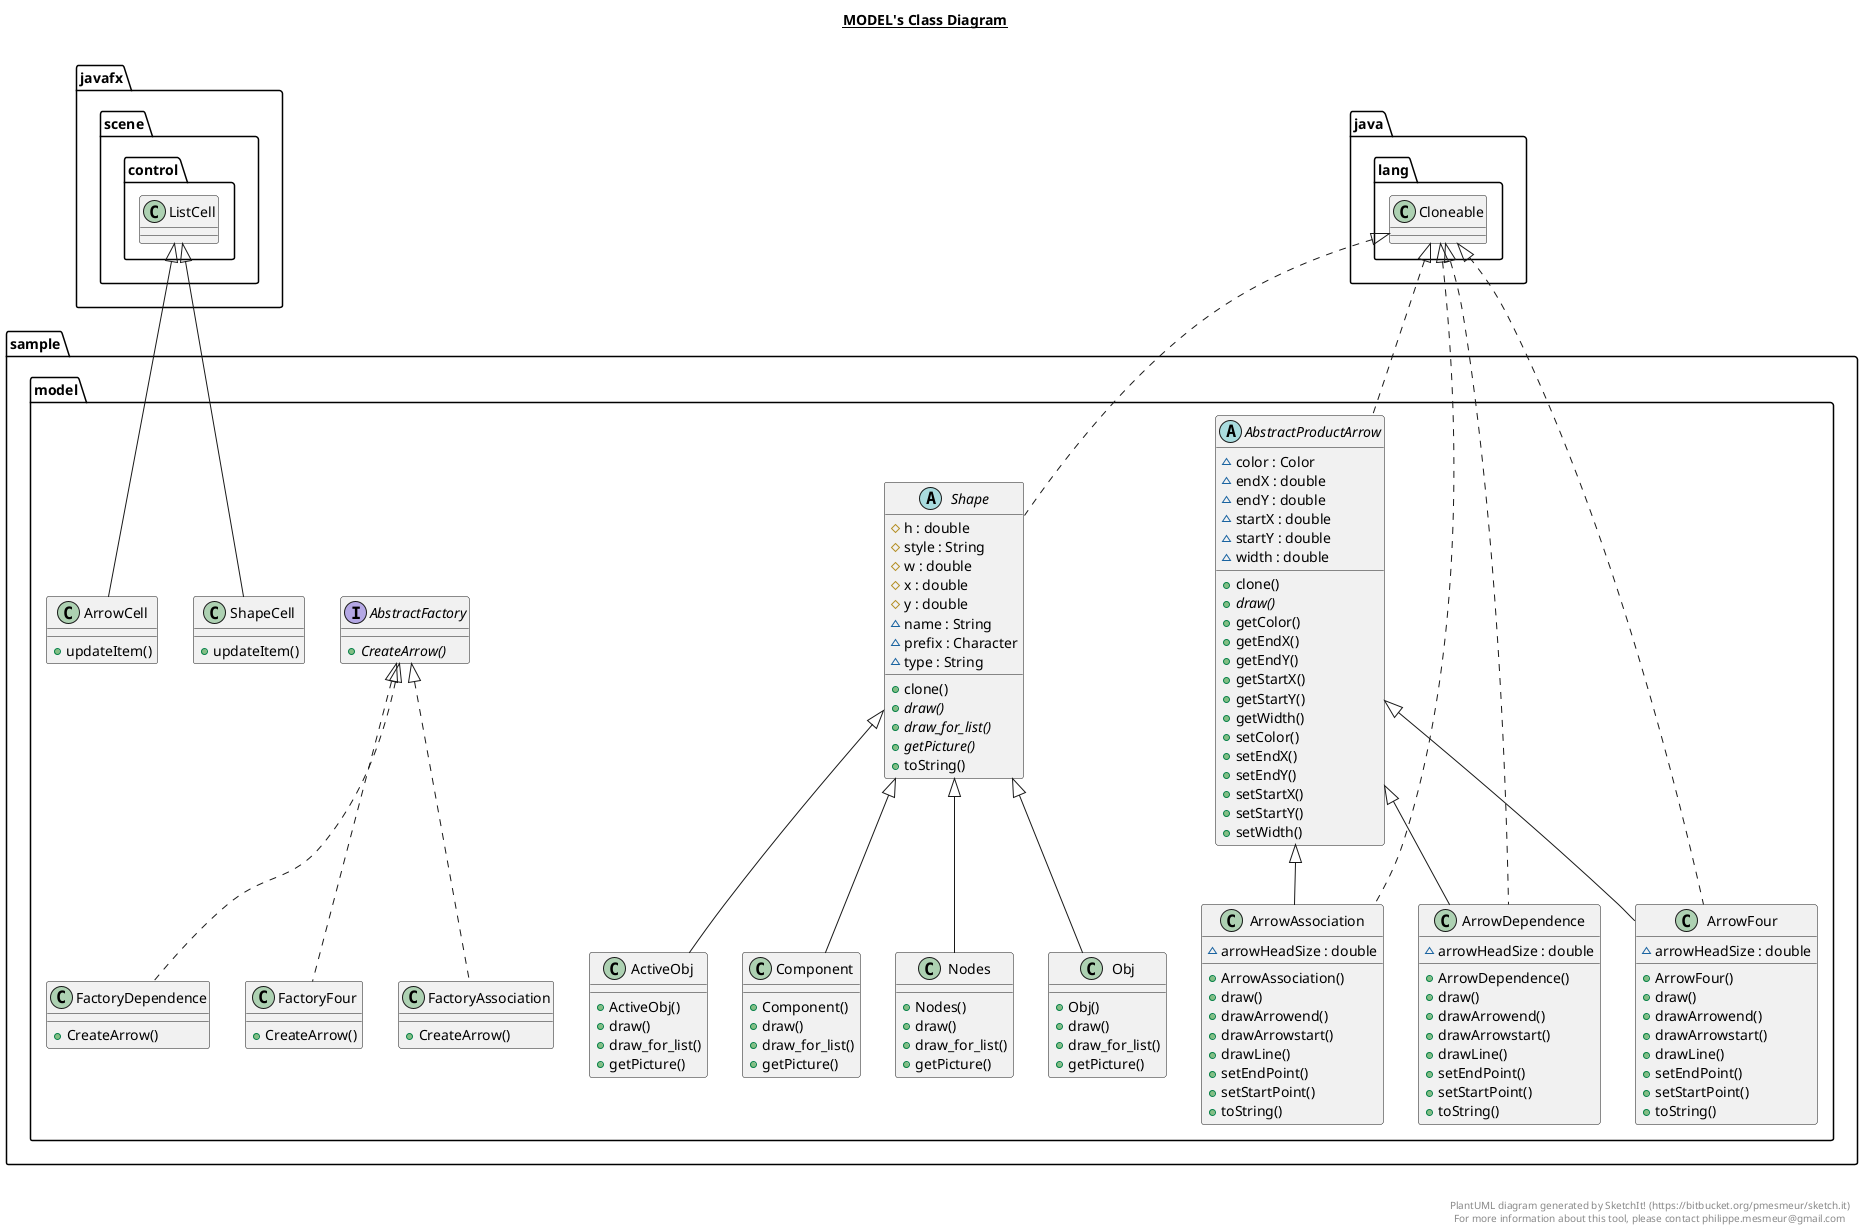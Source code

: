 @startuml

title __MODEL's Class Diagram__\n

  namespace sample {
    namespace model {
      interface sample.model.AbstractFactory {
          {abstract} + CreateArrow()
      }
    }
  }
  

  namespace sample {
    namespace model {
      abstract class sample.model.AbstractProductArrow {
          ~ color : Color
          ~ endX : double
          ~ endY : double
          ~ startX : double
          ~ startY : double
          ~ width : double
          + clone()
          {abstract} + draw()
          + getColor()
          + getEndX()
          + getEndY()
          + getStartX()
          + getStartY()
          + getWidth()
          + setColor()
          + setEndX()
          + setEndY()
          + setStartX()
          + setStartY()
          + setWidth()
      }
    }
  }
  

  namespace sample {
    namespace model {
      class sample.model.ActiveObj {
          + ActiveObj()
          + draw()
          + draw_for_list()
          + getPicture()
      }
    }
  }
  

  namespace sample {
    namespace model {
      class sample.model.ArrowAssociation {
          ~ arrowHeadSize : double
          + ArrowAssociation()
          + draw()
          + drawArrowend()
          + drawArrowstart()
          + drawLine()
          + setEndPoint()
          + setStartPoint()
          + toString()
      }
    }
  }
  

  namespace sample {
    namespace model {
      class sample.model.ArrowCell {
          + updateItem()
      }
    }
  }
  

  namespace sample {
    namespace model {
      class sample.model.ArrowDependence {
          ~ arrowHeadSize : double
          + ArrowDependence()
          + draw()
          + drawArrowend()
          + drawArrowstart()
          + drawLine()
          + setEndPoint()
          + setStartPoint()
          + toString()
      }
    }
  }
  

  namespace sample {
    namespace model {
      class sample.model.ArrowFour {
          ~ arrowHeadSize : double
          + ArrowFour()
          + draw()
          + drawArrowend()
          + drawArrowstart()
          + drawLine()
          + setEndPoint()
          + setStartPoint()
          + toString()
      }
    }
  }
  

  namespace sample {
    namespace model {
      class sample.model.Component {
          + Component()
          + draw()
          + draw_for_list()
          + getPicture()
      }
    }
  }
  

  namespace sample {
    namespace model {
      class sample.model.FactoryAssociation {
          + CreateArrow()
      }
    }
  }
  

  namespace sample {
    namespace model {
      class sample.model.FactoryDependence {
          + CreateArrow()
      }
    }
  }
  

  namespace sample {
    namespace model {
      class sample.model.FactoryFour {
          + CreateArrow()
      }
    }
  }
  

  namespace sample {
    namespace model {
      class sample.model.Nodes {
          + Nodes()
          + draw()
          + draw_for_list()
          + getPicture()
      }
    }
  }
  

  namespace sample {
    namespace model {
      class sample.model.Obj {
          + Obj()
          + draw()
          + draw_for_list()
          + getPicture()
      }
    }
  }
  

  namespace sample {
    namespace model {
      abstract class sample.model.Shape {
          # h : double
          # style : String
          # w : double
          # x : double
          # y : double
          ~ name : String
          ~ prefix : Character
          ~ type : String
          + clone()
          {abstract} + draw()
          {abstract} + draw_for_list()
          {abstract} + getPicture()
          + toString()
      }
    }
  }
  

  namespace sample {
    namespace model {
      class sample.model.ShapeCell {
          + updateItem()
      }
    }
  }
  

  sample.model.AbstractProductArrow .up.|> java.lang.Cloneable
  sample.model.ActiveObj -up-|> sample.model.Shape
  sample.model.ArrowAssociation .up.|> java.lang.Cloneable
  sample.model.ArrowAssociation -up-|> sample.model.AbstractProductArrow
  sample.model.ArrowCell -up-|> javafx.scene.control.ListCell
  sample.model.ArrowDependence .up.|> java.lang.Cloneable
  sample.model.ArrowDependence -up-|> sample.model.AbstractProductArrow
  sample.model.ArrowFour .up.|> java.lang.Cloneable
  sample.model.ArrowFour -up-|> sample.model.AbstractProductArrow
  sample.model.Component -up-|> sample.model.Shape
  sample.model.FactoryAssociation .up.|> sample.model.AbstractFactory
  sample.model.FactoryDependence .up.|> sample.model.AbstractFactory
  sample.model.FactoryFour .up.|> sample.model.AbstractFactory
  sample.model.Nodes -up-|> sample.model.Shape
  sample.model.Obj -up-|> sample.model.Shape
  sample.model.Shape .up.|> java.lang.Cloneable
  sample.model.ShapeCell -up-|> javafx.scene.control.ListCell


right footer


PlantUML diagram generated by SketchIt! (https://bitbucket.org/pmesmeur/sketch.it)
For more information about this tool, please contact philippe.mesmeur@gmail.com
endfooter

@enduml
